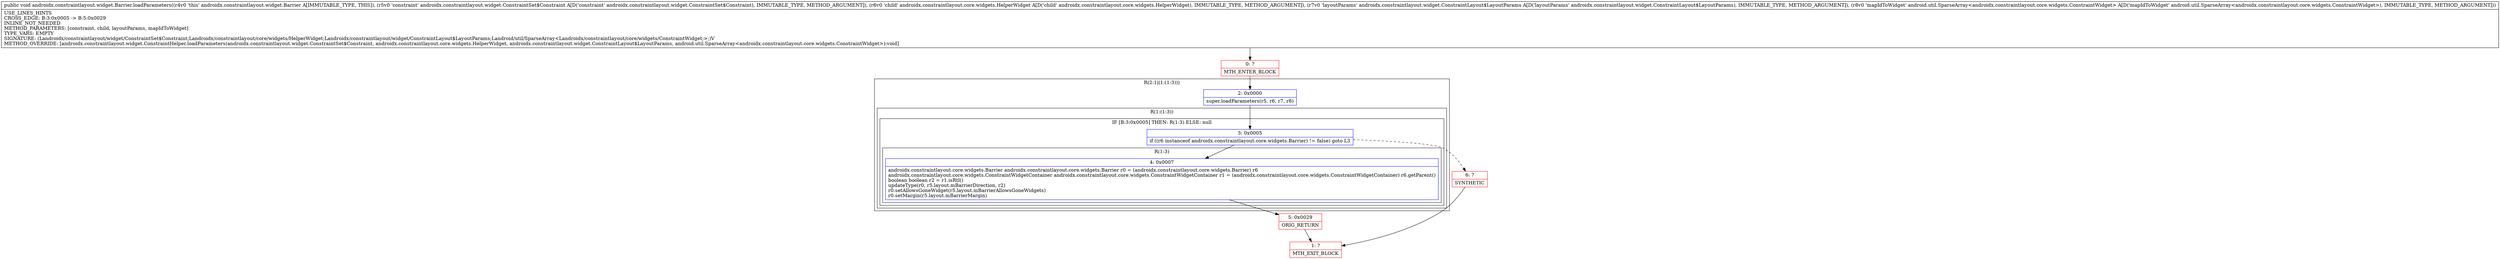 digraph "CFG forandroidx.constraintlayout.widget.Barrier.loadParameters(Landroidx\/constraintlayout\/widget\/ConstraintSet$Constraint;Landroidx\/constraintlayout\/core\/widgets\/HelperWidget;Landroidx\/constraintlayout\/widget\/ConstraintLayout$LayoutParams;Landroid\/util\/SparseArray;)V" {
subgraph cluster_Region_1314179215 {
label = "R(2:1|(1:(1:3)))";
node [shape=record,color=blue];
Node_2 [shape=record,label="{2\:\ 0x0000|super.loadParameters(r5, r6, r7, r8)\l}"];
subgraph cluster_Region_131123513 {
label = "R(1:(1:3))";
node [shape=record,color=blue];
subgraph cluster_IfRegion_1674599654 {
label = "IF [B:3:0x0005] THEN: R(1:3) ELSE: null";
node [shape=record,color=blue];
Node_3 [shape=record,label="{3\:\ 0x0005|if ((r6 instanceof androidx.constraintlayout.core.widgets.Barrier) != false) goto L3\l}"];
subgraph cluster_Region_632967165 {
label = "R(1:3)";
node [shape=record,color=blue];
Node_4 [shape=record,label="{4\:\ 0x0007|androidx.constraintlayout.core.widgets.Barrier androidx.constraintlayout.core.widgets.Barrier r0 = (androidx.constraintlayout.core.widgets.Barrier) r6\landroidx.constraintlayout.core.widgets.ConstraintWidgetContainer androidx.constraintlayout.core.widgets.ConstraintWidgetContainer r1 = (androidx.constraintlayout.core.widgets.ConstraintWidgetContainer) r6.getParent()\lboolean boolean r2 = r1.isRtl()\lupdateType(r0, r5.layout.mBarrierDirection, r2)\lr0.setAllowsGoneWidget(r5.layout.mBarrierAllowsGoneWidgets)\lr0.setMargin(r5.layout.mBarrierMargin)\l}"];
}
}
}
}
Node_0 [shape=record,color=red,label="{0\:\ ?|MTH_ENTER_BLOCK\l}"];
Node_5 [shape=record,color=red,label="{5\:\ 0x0029|ORIG_RETURN\l}"];
Node_1 [shape=record,color=red,label="{1\:\ ?|MTH_EXIT_BLOCK\l}"];
Node_6 [shape=record,color=red,label="{6\:\ ?|SYNTHETIC\l}"];
MethodNode[shape=record,label="{public void androidx.constraintlayout.widget.Barrier.loadParameters((r4v0 'this' androidx.constraintlayout.widget.Barrier A[IMMUTABLE_TYPE, THIS]), (r5v0 'constraint' androidx.constraintlayout.widget.ConstraintSet$Constraint A[D('constraint' androidx.constraintlayout.widget.ConstraintSet$Constraint), IMMUTABLE_TYPE, METHOD_ARGUMENT]), (r6v0 'child' androidx.constraintlayout.core.widgets.HelperWidget A[D('child' androidx.constraintlayout.core.widgets.HelperWidget), IMMUTABLE_TYPE, METHOD_ARGUMENT]), (r7v0 'layoutParams' androidx.constraintlayout.widget.ConstraintLayout$LayoutParams A[D('layoutParams' androidx.constraintlayout.widget.ConstraintLayout$LayoutParams), IMMUTABLE_TYPE, METHOD_ARGUMENT]), (r8v0 'mapIdToWidget' android.util.SparseArray\<androidx.constraintlayout.core.widgets.ConstraintWidget\> A[D('mapIdToWidget' android.util.SparseArray\<androidx.constraintlayout.core.widgets.ConstraintWidget\>), IMMUTABLE_TYPE, METHOD_ARGUMENT]))  | USE_LINES_HINTS\lCROSS_EDGE: B:3:0x0005 \-\> B:5:0x0029\lINLINE_NOT_NEEDED\lMETHOD_PARAMETERS: [constraint, child, layoutParams, mapIdToWidget]\lTYPE_VARS: EMPTY\lSIGNATURE: (Landroidx\/constraintlayout\/widget\/ConstraintSet$Constraint;Landroidx\/constraintlayout\/core\/widgets\/HelperWidget;Landroidx\/constraintlayout\/widget\/ConstraintLayout$LayoutParams;Landroid\/util\/SparseArray\<Landroidx\/constraintlayout\/core\/widgets\/ConstraintWidget;\>;)V\lMETHOD_OVERRIDE: [androidx.constraintlayout.widget.ConstraintHelper.loadParameters(androidx.constraintlayout.widget.ConstraintSet$Constraint, androidx.constraintlayout.core.widgets.HelperWidget, androidx.constraintlayout.widget.ConstraintLayout$LayoutParams, android.util.SparseArray\<androidx.constraintlayout.core.widgets.ConstraintWidget\>):void]\l}"];
MethodNode -> Node_0;Node_2 -> Node_3;
Node_3 -> Node_4;
Node_3 -> Node_6[style=dashed];
Node_4 -> Node_5;
Node_0 -> Node_2;
Node_5 -> Node_1;
Node_6 -> Node_1;
}


